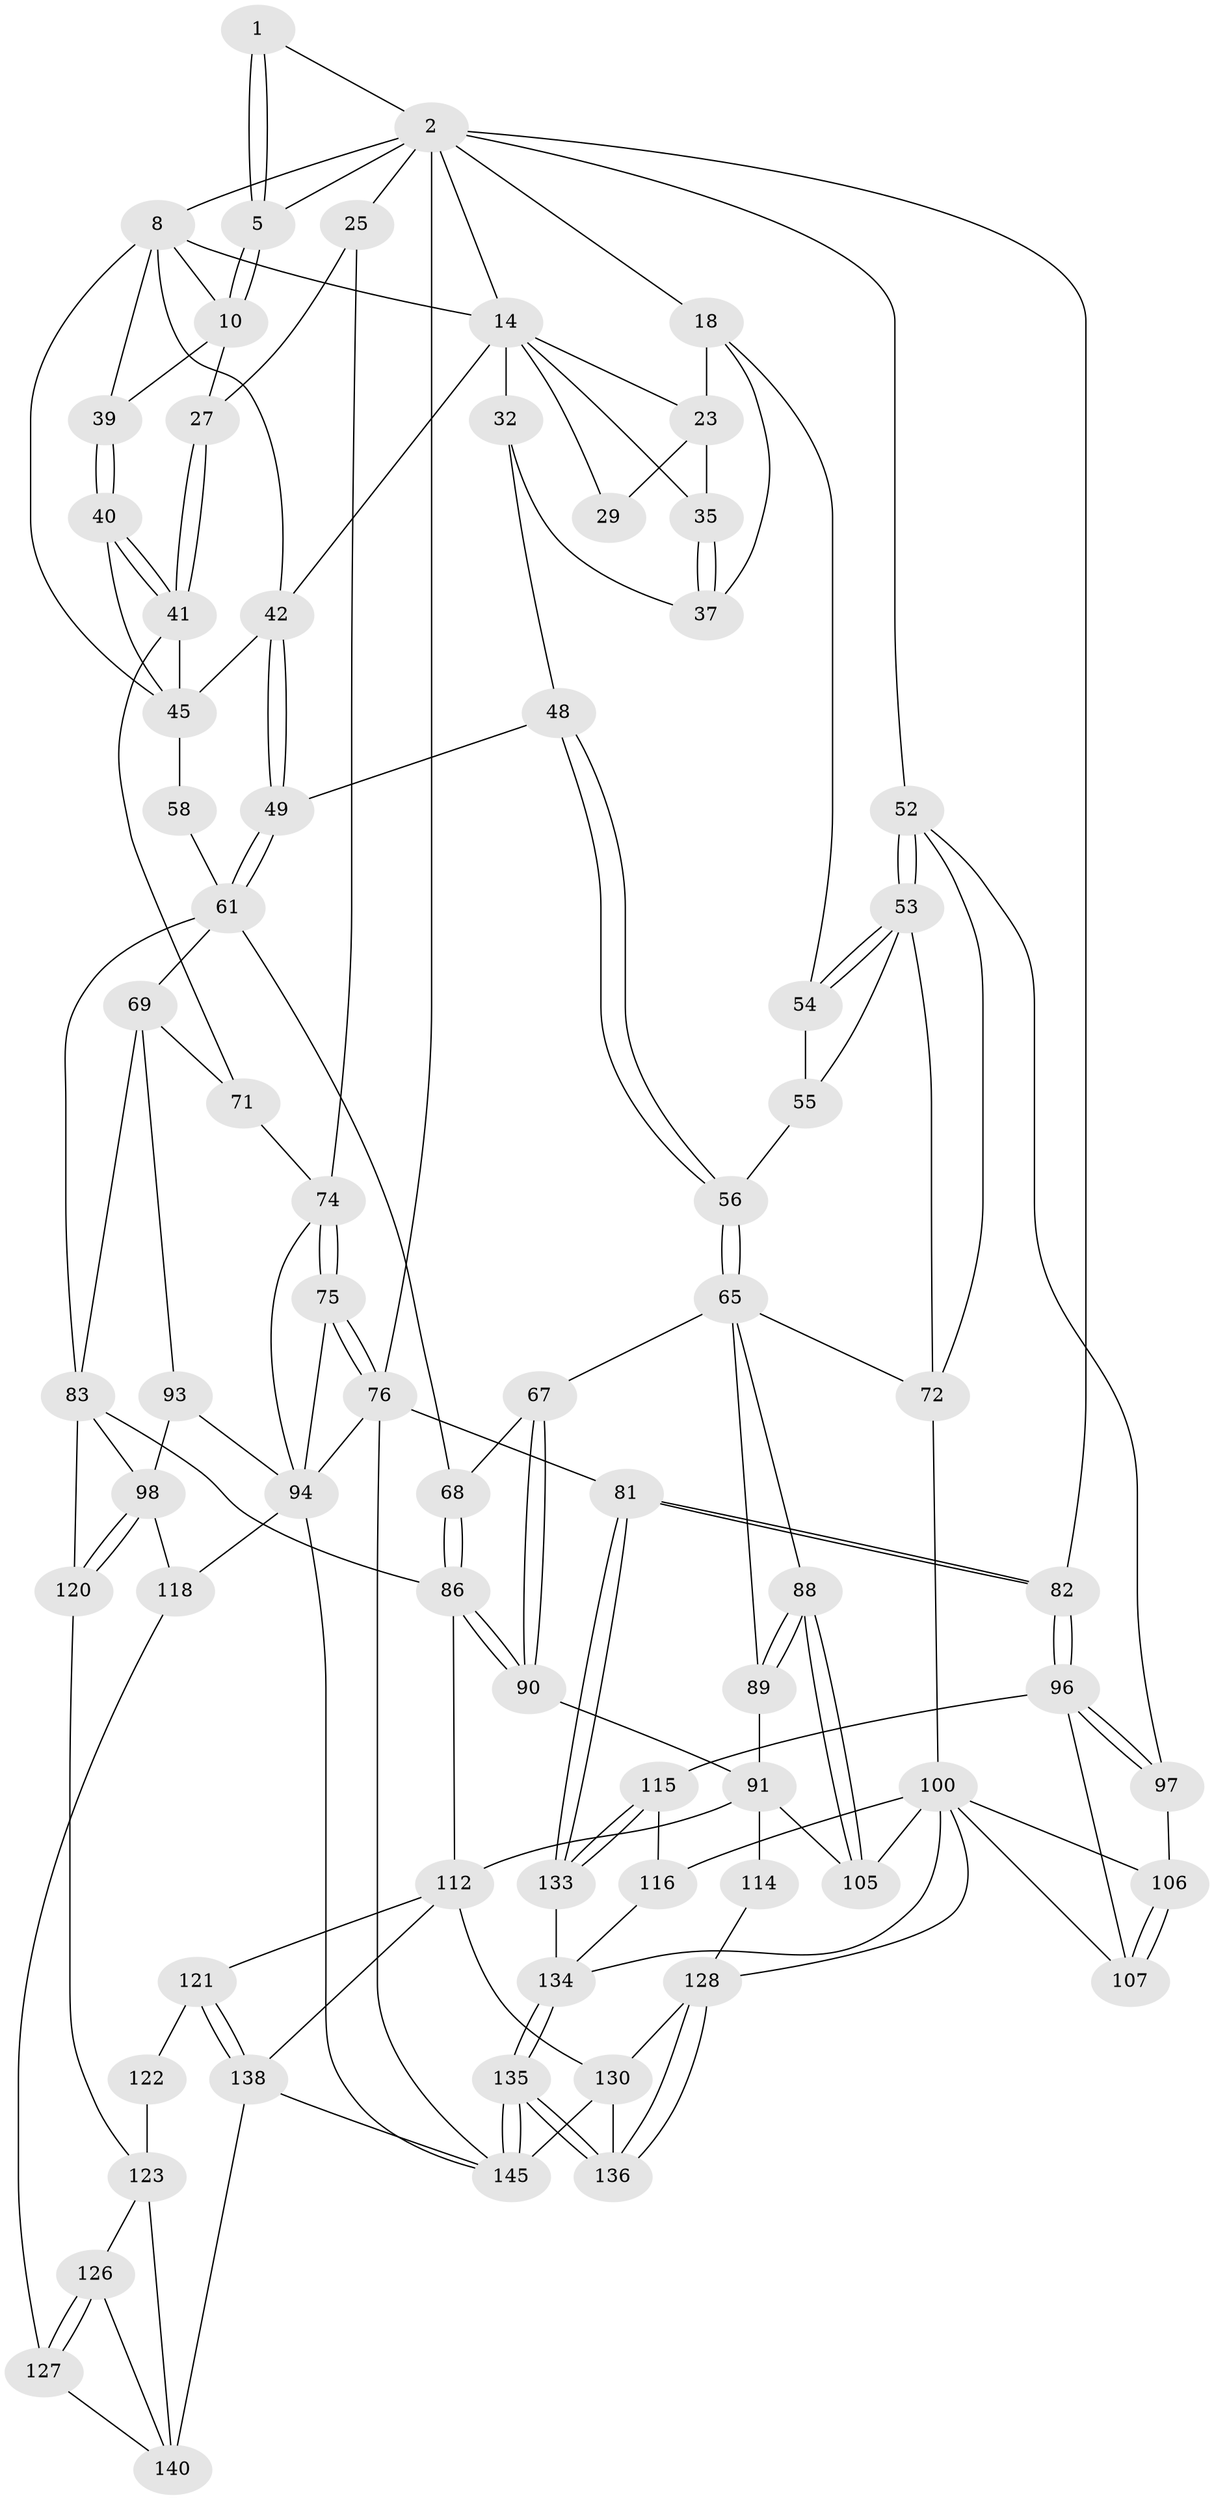 // original degree distribution, {3: 0.026845637583892617, 4: 0.2080536912751678, 5: 0.5503355704697986, 6: 0.21476510067114093}
// Generated by graph-tools (version 1.1) at 2025/28/03/15/25 16:28:11]
// undirected, 74 vertices, 168 edges
graph export_dot {
graph [start="1"]
  node [color=gray90,style=filled];
  1 [pos="+0.08539361403543447+0"];
  2 [pos="+0.1710289946218687+0",super="+13+7+3"];
  5 [pos="+0.058997146754812144+0.10678760733449379"];
  8 [pos="+0.26343198920584304+0.14629406106111872",super="+17+9"];
  10 [pos="+0.06407827197573293+0.10854935224804337",super="+26"];
  14 [pos="+0.5934583209348169+0.023785876944097804",super="+19+15"];
  18 [pos="+0.7864410684790153+0.11163459470090305",super="+21"];
  23 [pos="+0.7693514639190382+0.2200931672281839",super="+34"];
  25 [pos="+0+0.21272733584266126",super="+28"];
  27 [pos="+0+0.40140534050671184"];
  29 [pos="+0.6941824478865616+0.20448940899144974"];
  32 [pos="+0.618546406890644+0.2738871431460514",super="+47"];
  35 [pos="+0.714609713633912+0.27163226188578427"];
  37 [pos="+0.7299351147047064+0.28431555283430854"];
  39 [pos="+0.1565860244940784+0.1959849714972024"];
  40 [pos="+0.08920918271501231+0.3357663869920482"];
  41 [pos="+0+0.4038156165801336",super="+60"];
  42 [pos="+0.5383064250247127+0.3506393932424772",super="+43"];
  45 [pos="+0.2637537445017992+0.25080804254950956",super="+57+46"];
  48 [pos="+0.6915159983541815+0.44059475555874855"];
  49 [pos="+0.5634275551429905+0.3986559151139826"];
  52 [pos="+1+0.4088362641508495",super="+77"];
  53 [pos="+1+0.4121473075074919",super="+64"];
  54 [pos="+0.8462070202038833+0.3686289926768621"];
  55 [pos="+0.7986722561836731+0.41289780919892"];
  56 [pos="+0.7148245949273846+0.45935307438081524"];
  58 [pos="+0.3647021113990468+0.46601664133336"];
  61 [pos="+0.48141107882369877+0.5561531830230088",super="+62"];
  65 [pos="+0.7101002157453313+0.5340646426885484",super="+66+73"];
  67 [pos="+0.6035031034482811+0.5954367373134827"];
  68 [pos="+0.5029862816422591+0.5665252234810627"];
  69 [pos="+0.336350066372085+0.5906610911606144",super="+70"];
  71 [pos="+0.18591225983653764+0.5701857521408227"];
  72 [pos="+0.8329205171952042+0.6173903234181806",super="+78"];
  74 [pos="+0+0.6228858266254883",super="+79"];
  75 [pos="+0+0.9196861075268937",super="+108"];
  76 [pos="+0+1",super="+80"];
  81 [pos="+1+1"];
  82 [pos="+1+0.8112041636061949"];
  83 [pos="+0.4394863680417919+0.7206047767163873",super="+84"];
  86 [pos="+0.5349668688514345+0.7160458786421562",super="+87"];
  88 [pos="+0.7618022013677426+0.6855225677697444"];
  89 [pos="+0.6854559634997983+0.6901499776052988"];
  90 [pos="+0.5965353644815211+0.6821035738459468"];
  91 [pos="+0.6640434192548758+0.7084781930408762",super="+110+92"];
  93 [pos="+0.20555157775828642+0.6796973504351336"];
  94 [pos="+0.19787630259980954+0.682987405333268",super="+117"];
  96 [pos="+1+0.7634763907006478",super="+109"];
  97 [pos="+0.9721720132654896+0.6869280512207273"];
  98 [pos="+0.259470875231398+0.748633587138607",super="+99"];
  100 [pos="+0.865263058411539+0.64019894920119",super="+101"];
  105 [pos="+0.7656821413944519+0.7621646450274424"];
  106 [pos="+0.9576900597480961+0.6839694296888067"];
  107 [pos="+0.9121853477444395+0.7224518144949166"];
  112 [pos="+0.5889523362635208+0.7921458181609559",super="+132+113"];
  114 [pos="+0.6311292835369636+0.791173416107494"];
  115 [pos="+0.9493066689426441+0.7897154694920455"];
  116 [pos="+0.9221650135169281+0.8025271983410036"];
  118 [pos="+0.19713340638621196+0.8770766864383807"];
  120 [pos="+0.3415320690515589+0.792400919891097"];
  121 [pos="+0.48782976411399576+0.789171998284502"];
  122 [pos="+0.46868755958216857+0.8028619526177573"];
  123 [pos="+0.37034525100065296+0.8344364221522839",super="+139+124"];
  126 [pos="+0.30131262395348735+0.8614082763020963"];
  127 [pos="+0.2380233148692818+0.8873314395299279"];
  128 [pos="+0.7244081390244765+0.8168670726992378",super="+129"];
  130 [pos="+0.667170925612347+0.8910622711276303",super="+144+131"];
  133 [pos="+0.9671967664132365+0.917085664516298"];
  134 [pos="+0.8533977492882694+0.9055807047396532",super="+137"];
  135 [pos="+0.8404488086242592+0.921674964461193"];
  136 [pos="+0.7664635116610947+0.8833340266732895"];
  138 [pos="+0.5348499953975947+0.9324024472320079",super="+143"];
  140 [pos="+0.4005122524977843+1",super="+141"];
  145 [pos="+0.8039054816007454+1",super="+146"];
  1 -- 2;
  1 -- 5;
  1 -- 5;
  2 -- 82;
  2 -- 52;
  2 -- 76 [weight=2];
  2 -- 8;
  2 -- 18 [weight=2];
  2 -- 14;
  2 -- 25 [weight=2];
  2 -- 5;
  5 -- 10;
  5 -- 10;
  8 -- 45;
  8 -- 14;
  8 -- 10;
  8 -- 39;
  8 -- 42;
  10 -- 27;
  10 -- 39;
  14 -- 32 [weight=2];
  14 -- 35;
  14 -- 23;
  14 -- 29 [weight=2];
  14 -- 42 [weight=2];
  18 -- 37;
  18 -- 54;
  18 -- 23;
  23 -- 35;
  23 -- 29;
  25 -- 74;
  25 -- 27;
  27 -- 41;
  27 -- 41;
  32 -- 48;
  32 -- 37;
  35 -- 37;
  35 -- 37;
  39 -- 40;
  39 -- 40;
  40 -- 41;
  40 -- 41;
  40 -- 45;
  41 -- 45;
  41 -- 71;
  42 -- 49;
  42 -- 49;
  42 -- 45;
  45 -- 58 [weight=2];
  48 -- 49;
  48 -- 56;
  48 -- 56;
  49 -- 61;
  49 -- 61;
  52 -- 53;
  52 -- 53;
  52 -- 97;
  52 -- 72;
  53 -- 54;
  53 -- 54;
  53 -- 72;
  53 -- 55;
  54 -- 55;
  55 -- 56;
  56 -- 65;
  56 -- 65;
  58 -- 61;
  61 -- 68;
  61 -- 83;
  61 -- 69;
  65 -- 89;
  65 -- 67;
  65 -- 72;
  65 -- 88;
  67 -- 68;
  67 -- 90;
  67 -- 90;
  68 -- 86;
  68 -- 86;
  69 -- 93;
  69 -- 71;
  69 -- 83;
  71 -- 74;
  72 -- 100;
  74 -- 75 [weight=2];
  74 -- 75;
  74 -- 94;
  75 -- 76;
  75 -- 76;
  75 -- 94;
  76 -- 81;
  76 -- 94;
  76 -- 145;
  81 -- 82;
  81 -- 82;
  81 -- 133;
  81 -- 133;
  82 -- 96;
  82 -- 96;
  83 -- 86;
  83 -- 120;
  83 -- 98;
  86 -- 90;
  86 -- 90;
  86 -- 112;
  88 -- 89;
  88 -- 89;
  88 -- 105;
  88 -- 105;
  89 -- 91;
  90 -- 91;
  91 -- 105;
  91 -- 114 [weight=2];
  91 -- 112;
  93 -- 94;
  93 -- 98;
  94 -- 118;
  94 -- 145;
  96 -- 97;
  96 -- 97;
  96 -- 115;
  96 -- 107;
  97 -- 106;
  98 -- 120;
  98 -- 120;
  98 -- 118;
  100 -- 106;
  100 -- 128;
  100 -- 116;
  100 -- 134;
  100 -- 105;
  100 -- 107;
  106 -- 107;
  106 -- 107;
  112 -- 138;
  112 -- 121;
  112 -- 130;
  114 -- 128;
  115 -- 116;
  115 -- 133;
  115 -- 133;
  116 -- 134;
  118 -- 127;
  120 -- 123;
  121 -- 122;
  121 -- 138;
  121 -- 138;
  122 -- 123 [weight=2];
  123 -- 140 [weight=2];
  123 -- 126;
  126 -- 127;
  126 -- 127;
  126 -- 140;
  127 -- 140;
  128 -- 136;
  128 -- 136;
  128 -- 130;
  130 -- 136;
  130 -- 145 [weight=2];
  133 -- 134;
  134 -- 135;
  134 -- 135;
  135 -- 136;
  135 -- 136;
  135 -- 145;
  135 -- 145;
  138 -- 140;
  138 -- 145;
}
